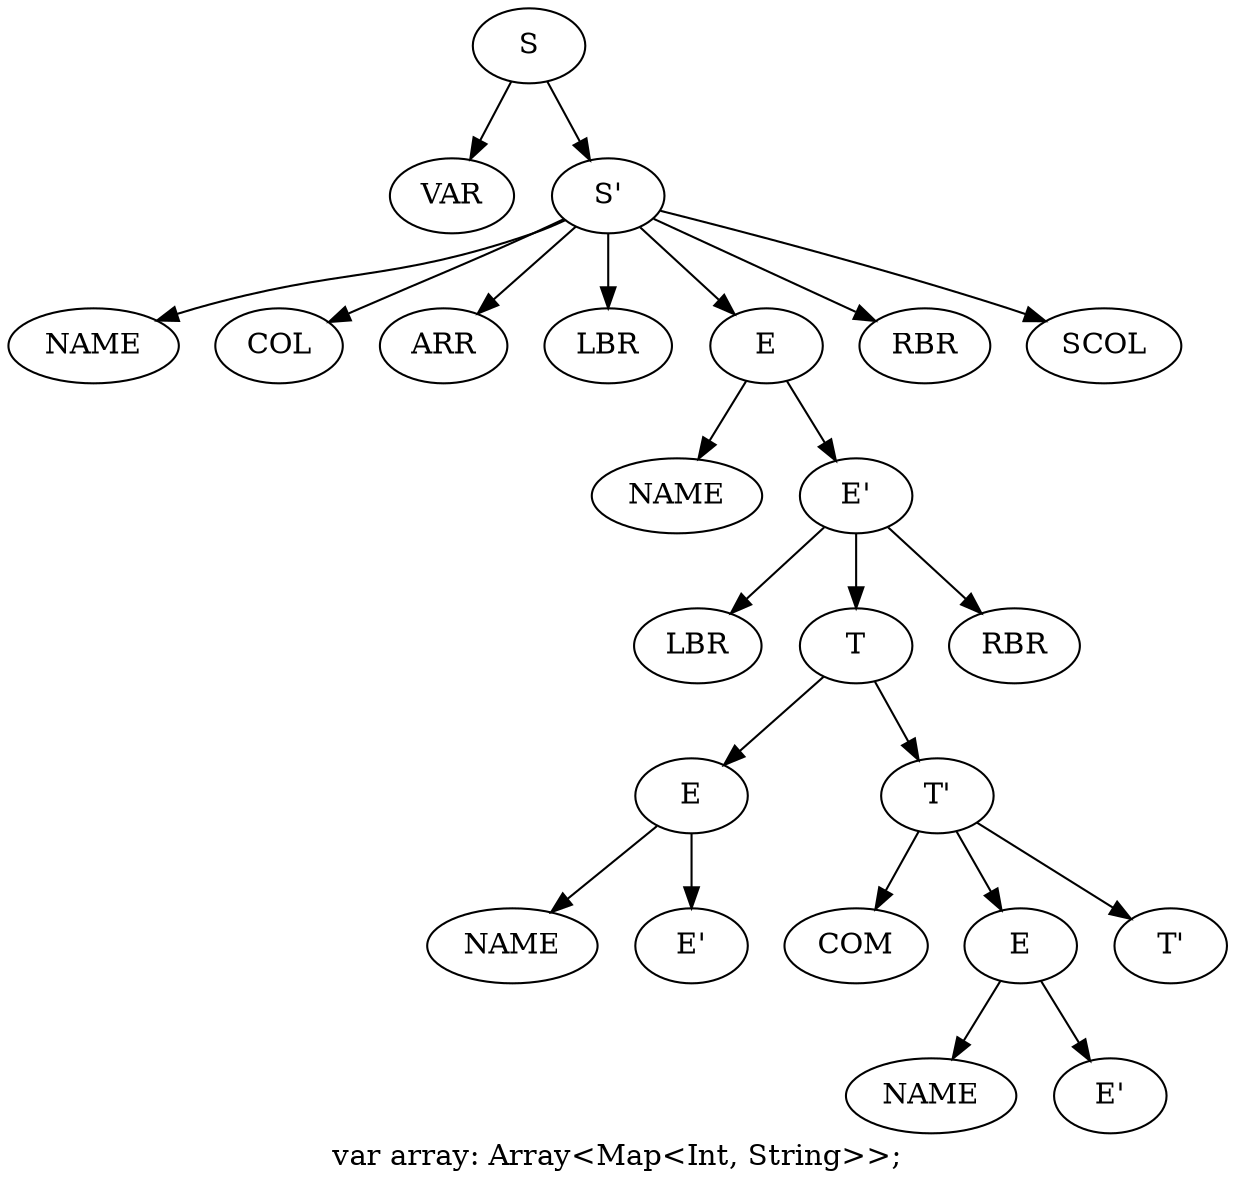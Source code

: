 digraph Tree {
"S47"[label="S"]
"S47" -> "VAR48";
"S47" -> "S'49";
"VAR48"[label="VAR"]
"S'49"[label="S'"]
"S'49" -> "NAME50";
"S'49" -> "COL51";
"S'49" -> "ARR52";
"S'49" -> "LBR53";
"S'49" -> "E54";
"S'49" -> "RBR69";
"S'49" -> "SCOL70";
"NAME50"[label="NAME"]
"COL51"[label="COL"]
"ARR52"[label="ARR"]
"LBR53"[label="LBR"]
"E54"[label="E"]
"E54" -> "NAME55";
"E54" -> "E'56";
"NAME55"[label="NAME"]
"E'56"[label="E'"]
"E'56" -> "LBR57";
"E'56" -> "T58";
"E'56" -> "RBR68";
"LBR57"[label="LBR"]
"T58"[label="T"]
"T58" -> "E59";
"T58" -> "T'62";
"E59"[label="E"]
"E59" -> "NAME60";
"E59" -> "E'61";
"NAME60"[label="NAME"]
"E'61"[label="E'"]
"T'62"[label="T'"]
"T'62" -> "COM63";
"T'62" -> "E64";
"T'62" -> "T'67";
"COM63"[label="COM"]
"E64"[label="E"]
"E64" -> "NAME65";
"E64" -> "E'66";
"NAME65"[label="NAME"]
"E'66"[label="E'"]
"T'67"[label="T'"]
"RBR68"[label="RBR"]
"RBR69"[label="RBR"]
"SCOL70"[label="SCOL"]
label="var array: Array<Map<Int, String>>;";
}